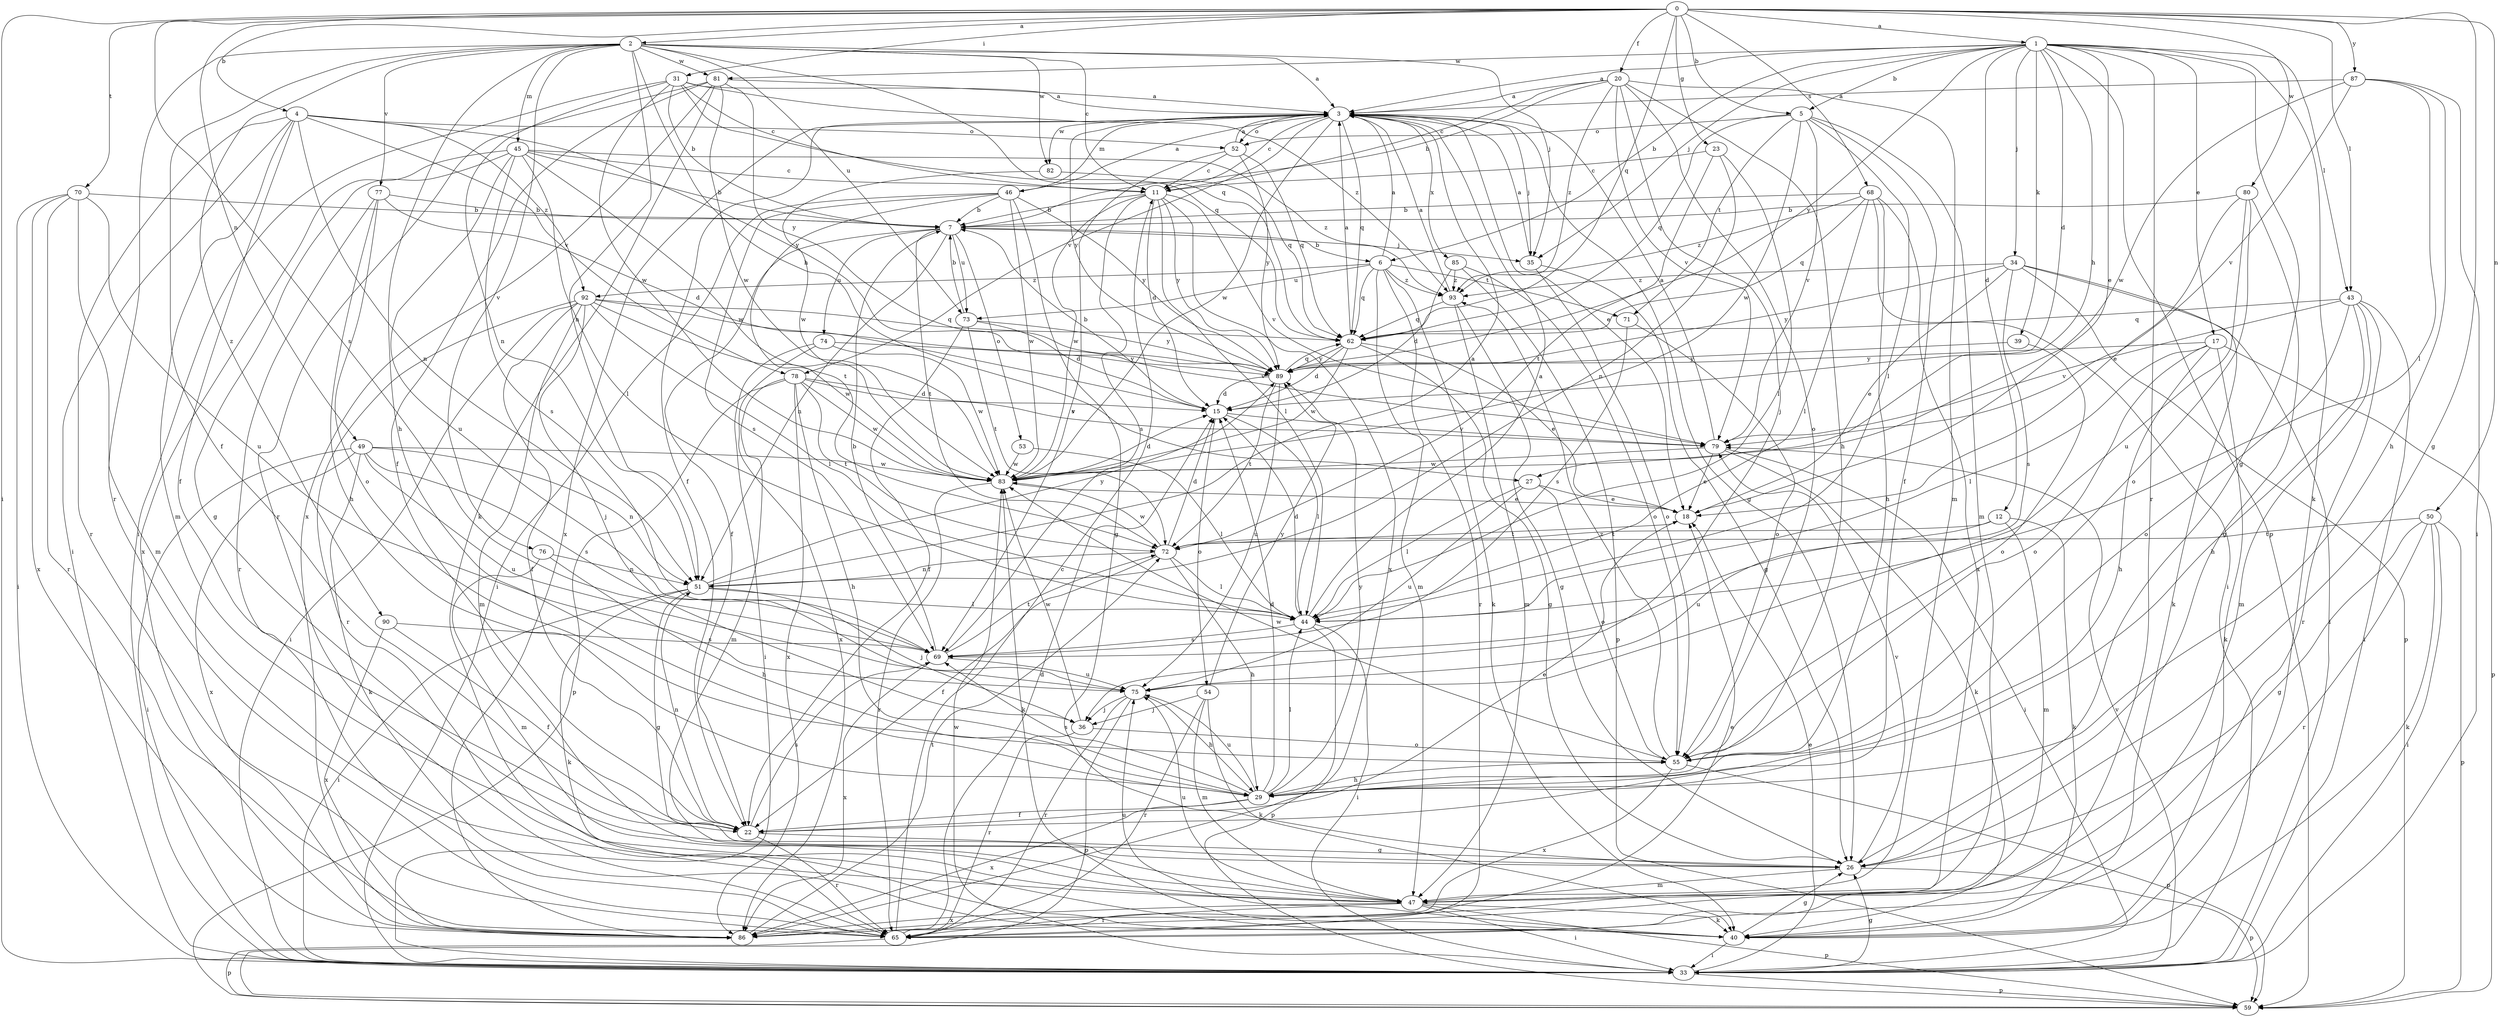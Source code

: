 strict digraph  {
0;
1;
2;
3;
4;
5;
6;
7;
11;
12;
15;
17;
18;
20;
22;
23;
26;
27;
29;
31;
33;
34;
35;
36;
39;
40;
43;
44;
45;
46;
47;
49;
50;
51;
52;
53;
54;
55;
59;
62;
65;
68;
69;
70;
71;
72;
73;
74;
75;
76;
77;
78;
79;
80;
81;
82;
83;
85;
86;
87;
89;
90;
92;
93;
0 -> 1  [label=a];
0 -> 2  [label=a];
0 -> 4  [label=b];
0 -> 5  [label=b];
0 -> 20  [label=f];
0 -> 23  [label=g];
0 -> 26  [label=g];
0 -> 31  [label=i];
0 -> 33  [label=i];
0 -> 43  [label=l];
0 -> 49  [label=n];
0 -> 50  [label=n];
0 -> 62  [label=q];
0 -> 68  [label=s];
0 -> 69  [label=s];
0 -> 70  [label=t];
0 -> 80  [label=w];
0 -> 87  [label=y];
1 -> 3  [label=a];
1 -> 5  [label=b];
1 -> 6  [label=b];
1 -> 12  [label=d];
1 -> 15  [label=d];
1 -> 17  [label=e];
1 -> 18  [label=e];
1 -> 26  [label=g];
1 -> 27  [label=h];
1 -> 34  [label=j];
1 -> 35  [label=j];
1 -> 39  [label=k];
1 -> 40  [label=k];
1 -> 43  [label=l];
1 -> 59  [label=p];
1 -> 65  [label=r];
1 -> 81  [label=w];
1 -> 89  [label=y];
2 -> 3  [label=a];
2 -> 11  [label=c];
2 -> 22  [label=f];
2 -> 27  [label=h];
2 -> 29  [label=h];
2 -> 35  [label=j];
2 -> 45  [label=m];
2 -> 51  [label=n];
2 -> 62  [label=q];
2 -> 65  [label=r];
2 -> 73  [label=u];
2 -> 76  [label=v];
2 -> 77  [label=v];
2 -> 81  [label=w];
2 -> 82  [label=w];
2 -> 90  [label=z];
3 -> 11  [label=c];
3 -> 18  [label=e];
3 -> 22  [label=f];
3 -> 26  [label=g];
3 -> 35  [label=j];
3 -> 46  [label=m];
3 -> 52  [label=o];
3 -> 62  [label=q];
3 -> 78  [label=v];
3 -> 82  [label=w];
3 -> 83  [label=w];
3 -> 85  [label=x];
3 -> 86  [label=x];
3 -> 89  [label=y];
4 -> 22  [label=f];
4 -> 33  [label=i];
4 -> 47  [label=m];
4 -> 51  [label=n];
4 -> 52  [label=o];
4 -> 65  [label=r];
4 -> 78  [label=v];
4 -> 89  [label=y];
4 -> 92  [label=z];
5 -> 22  [label=f];
5 -> 44  [label=l];
5 -> 47  [label=m];
5 -> 52  [label=o];
5 -> 62  [label=q];
5 -> 71  [label=t];
5 -> 79  [label=v];
5 -> 83  [label=w];
6 -> 3  [label=a];
6 -> 40  [label=k];
6 -> 47  [label=m];
6 -> 62  [label=q];
6 -> 65  [label=r];
6 -> 71  [label=t];
6 -> 73  [label=u];
6 -> 92  [label=z];
6 -> 93  [label=z];
7 -> 6  [label=b];
7 -> 22  [label=f];
7 -> 35  [label=j];
7 -> 51  [label=n];
7 -> 53  [label=o];
7 -> 72  [label=t];
7 -> 73  [label=u];
7 -> 74  [label=u];
11 -> 7  [label=b];
11 -> 15  [label=d];
11 -> 44  [label=l];
11 -> 69  [label=s];
11 -> 79  [label=v];
11 -> 83  [label=w];
11 -> 86  [label=x];
11 -> 89  [label=y];
12 -> 40  [label=k];
12 -> 47  [label=m];
12 -> 72  [label=t];
12 -> 75  [label=u];
15 -> 7  [label=b];
15 -> 44  [label=l];
15 -> 54  [label=o];
15 -> 79  [label=v];
17 -> 29  [label=h];
17 -> 40  [label=k];
17 -> 44  [label=l];
17 -> 55  [label=o];
17 -> 59  [label=p];
17 -> 89  [label=y];
18 -> 72  [label=t];
20 -> 3  [label=a];
20 -> 7  [label=b];
20 -> 11  [label=c];
20 -> 29  [label=h];
20 -> 36  [label=j];
20 -> 47  [label=m];
20 -> 55  [label=o];
20 -> 79  [label=v];
20 -> 93  [label=z];
22 -> 18  [label=e];
22 -> 26  [label=g];
22 -> 51  [label=n];
22 -> 65  [label=r];
22 -> 69  [label=s];
23 -> 11  [label=c];
23 -> 44  [label=l];
23 -> 51  [label=n];
23 -> 72  [label=t];
26 -> 47  [label=m];
26 -> 59  [label=p];
26 -> 79  [label=v];
27 -> 18  [label=e];
27 -> 44  [label=l];
27 -> 55  [label=o];
27 -> 75  [label=u];
29 -> 15  [label=d];
29 -> 22  [label=f];
29 -> 44  [label=l];
29 -> 69  [label=s];
29 -> 75  [label=u];
29 -> 86  [label=x];
29 -> 89  [label=y];
31 -> 3  [label=a];
31 -> 7  [label=b];
31 -> 11  [label=c];
31 -> 33  [label=i];
31 -> 51  [label=n];
31 -> 62  [label=q];
31 -> 83  [label=w];
31 -> 93  [label=z];
33 -> 18  [label=e];
33 -> 26  [label=g];
33 -> 59  [label=p];
33 -> 79  [label=v];
33 -> 83  [label=w];
34 -> 18  [label=e];
34 -> 33  [label=i];
34 -> 40  [label=k];
34 -> 59  [label=p];
34 -> 69  [label=s];
34 -> 89  [label=y];
34 -> 93  [label=z];
35 -> 3  [label=a];
35 -> 26  [label=g];
35 -> 55  [label=o];
36 -> 55  [label=o];
36 -> 65  [label=r];
36 -> 83  [label=w];
39 -> 55  [label=o];
39 -> 89  [label=y];
40 -> 26  [label=g];
40 -> 33  [label=i];
40 -> 75  [label=u];
43 -> 29  [label=h];
43 -> 33  [label=i];
43 -> 47  [label=m];
43 -> 55  [label=o];
43 -> 62  [label=q];
43 -> 65  [label=r];
43 -> 79  [label=v];
44 -> 3  [label=a];
44 -> 15  [label=d];
44 -> 33  [label=i];
44 -> 59  [label=p];
44 -> 69  [label=s];
45 -> 7  [label=b];
45 -> 11  [label=c];
45 -> 26  [label=g];
45 -> 44  [label=l];
45 -> 69  [label=s];
45 -> 75  [label=u];
45 -> 83  [label=w];
45 -> 86  [label=x];
45 -> 93  [label=z];
46 -> 3  [label=a];
46 -> 7  [label=b];
46 -> 26  [label=g];
46 -> 33  [label=i];
46 -> 69  [label=s];
46 -> 72  [label=t];
46 -> 83  [label=w];
46 -> 89  [label=y];
47 -> 33  [label=i];
47 -> 40  [label=k];
47 -> 59  [label=p];
47 -> 65  [label=r];
47 -> 75  [label=u];
47 -> 86  [label=x];
49 -> 33  [label=i];
49 -> 40  [label=k];
49 -> 51  [label=n];
49 -> 69  [label=s];
49 -> 75  [label=u];
49 -> 83  [label=w];
49 -> 86  [label=x];
50 -> 26  [label=g];
50 -> 33  [label=i];
50 -> 40  [label=k];
50 -> 59  [label=p];
50 -> 65  [label=r];
50 -> 72  [label=t];
51 -> 3  [label=a];
51 -> 26  [label=g];
51 -> 33  [label=i];
51 -> 36  [label=j];
51 -> 40  [label=k];
51 -> 44  [label=l];
51 -> 89  [label=y];
52 -> 3  [label=a];
52 -> 11  [label=c];
52 -> 62  [label=q];
52 -> 69  [label=s];
52 -> 89  [label=y];
53 -> 44  [label=l];
53 -> 83  [label=w];
54 -> 36  [label=j];
54 -> 40  [label=k];
54 -> 47  [label=m];
54 -> 65  [label=r];
54 -> 89  [label=y];
55 -> 29  [label=h];
55 -> 59  [label=p];
55 -> 83  [label=w];
55 -> 86  [label=x];
55 -> 93  [label=z];
62 -> 3  [label=a];
62 -> 15  [label=d];
62 -> 18  [label=e];
62 -> 26  [label=g];
62 -> 83  [label=w];
62 -> 89  [label=y];
65 -> 11  [label=c];
65 -> 15  [label=d];
65 -> 59  [label=p];
68 -> 7  [label=b];
68 -> 29  [label=h];
68 -> 33  [label=i];
68 -> 44  [label=l];
68 -> 62  [label=q];
68 -> 86  [label=x];
68 -> 93  [label=z];
69 -> 7  [label=b];
69 -> 72  [label=t];
69 -> 75  [label=u];
69 -> 86  [label=x];
70 -> 7  [label=b];
70 -> 33  [label=i];
70 -> 47  [label=m];
70 -> 65  [label=r];
70 -> 75  [label=u];
70 -> 86  [label=x];
71 -> 55  [label=o];
71 -> 69  [label=s];
72 -> 15  [label=d];
72 -> 22  [label=f];
72 -> 29  [label=h];
72 -> 44  [label=l];
72 -> 51  [label=n];
72 -> 83  [label=w];
73 -> 7  [label=b];
73 -> 15  [label=d];
73 -> 22  [label=f];
73 -> 72  [label=t];
73 -> 89  [label=y];
74 -> 33  [label=i];
74 -> 83  [label=w];
74 -> 86  [label=x];
74 -> 89  [label=y];
75 -> 29  [label=h];
75 -> 36  [label=j];
75 -> 59  [label=p];
75 -> 65  [label=r];
76 -> 29  [label=h];
76 -> 47  [label=m];
76 -> 51  [label=n];
77 -> 7  [label=b];
77 -> 15  [label=d];
77 -> 29  [label=h];
77 -> 55  [label=o];
77 -> 65  [label=r];
78 -> 15  [label=d];
78 -> 29  [label=h];
78 -> 47  [label=m];
78 -> 59  [label=p];
78 -> 72  [label=t];
78 -> 79  [label=v];
78 -> 83  [label=w];
78 -> 86  [label=x];
79 -> 3  [label=a];
79 -> 18  [label=e];
79 -> 33  [label=i];
79 -> 40  [label=k];
79 -> 83  [label=w];
80 -> 7  [label=b];
80 -> 18  [label=e];
80 -> 26  [label=g];
80 -> 55  [label=o];
80 -> 75  [label=u];
81 -> 3  [label=a];
81 -> 22  [label=f];
81 -> 40  [label=k];
81 -> 65  [label=r];
81 -> 83  [label=w];
81 -> 86  [label=x];
81 -> 89  [label=y];
82 -> 62  [label=q];
82 -> 83  [label=w];
83 -> 15  [label=d];
83 -> 18  [label=e];
83 -> 40  [label=k];
83 -> 65  [label=r];
85 -> 15  [label=d];
85 -> 55  [label=o];
85 -> 59  [label=p];
85 -> 93  [label=z];
86 -> 18  [label=e];
86 -> 72  [label=t];
87 -> 3  [label=a];
87 -> 29  [label=h];
87 -> 33  [label=i];
87 -> 44  [label=l];
87 -> 79  [label=v];
87 -> 83  [label=w];
89 -> 15  [label=d];
89 -> 62  [label=q];
89 -> 72  [label=t];
89 -> 75  [label=u];
90 -> 22  [label=f];
90 -> 69  [label=s];
90 -> 86  [label=x];
92 -> 22  [label=f];
92 -> 33  [label=i];
92 -> 36  [label=j];
92 -> 44  [label=l];
92 -> 47  [label=m];
92 -> 62  [label=q];
92 -> 65  [label=r];
92 -> 79  [label=v];
92 -> 83  [label=w];
93 -> 3  [label=a];
93 -> 26  [label=g];
93 -> 47  [label=m];
93 -> 62  [label=q];
}
